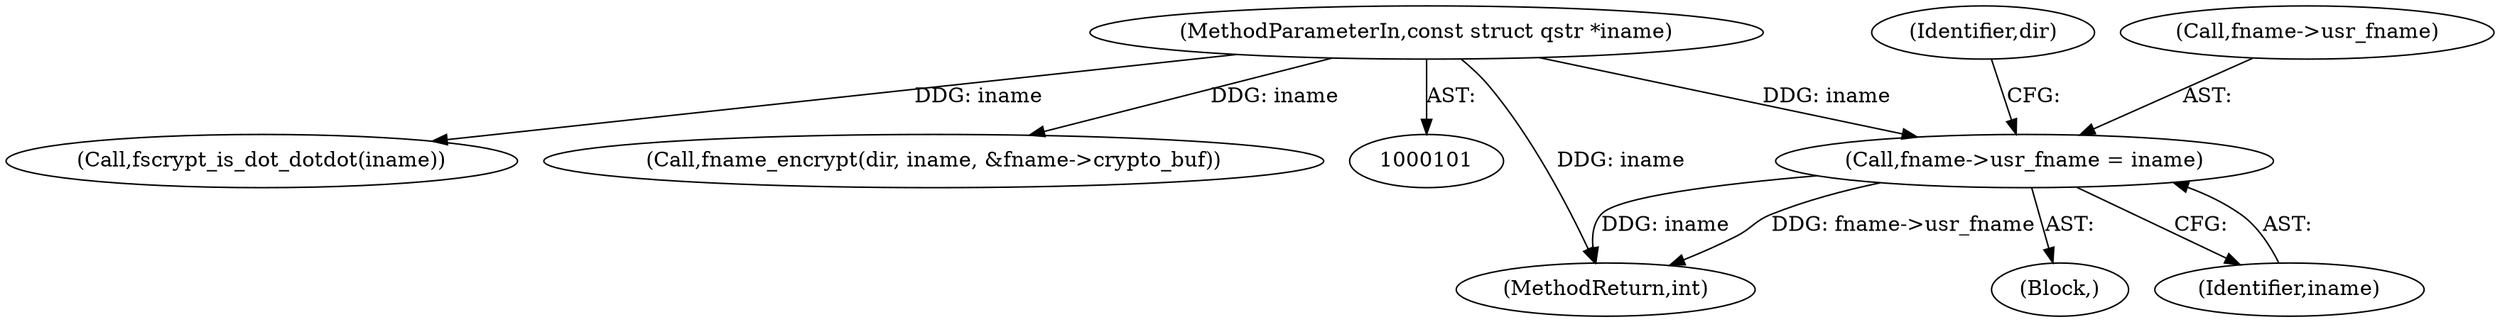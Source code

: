 digraph "0_linux_1b53cf9815bb4744958d41f3795d5d5a1d365e2d_0@pointer" {
"1000120" [label="(Call,fname->usr_fname = iname)"];
"1000103" [label="(MethodParameterIn,const struct qstr *iname)"];
"1000129" [label="(Identifier,dir)"];
"1000377" [label="(MethodReturn,int)"];
"1000130" [label="(Call,fscrypt_is_dot_dotdot(iname))"];
"1000121" [label="(Call,fname->usr_fname)"];
"1000103" [label="(MethodParameterIn,const struct qstr *iname)"];
"1000190" [label="(Call,fname_encrypt(dir, iname, &fname->crypto_buf))"];
"1000106" [label="(Block,)"];
"1000124" [label="(Identifier,iname)"];
"1000120" [label="(Call,fname->usr_fname = iname)"];
"1000120" -> "1000106"  [label="AST: "];
"1000120" -> "1000124"  [label="CFG: "];
"1000121" -> "1000120"  [label="AST: "];
"1000124" -> "1000120"  [label="AST: "];
"1000129" -> "1000120"  [label="CFG: "];
"1000120" -> "1000377"  [label="DDG: fname->usr_fname"];
"1000120" -> "1000377"  [label="DDG: iname"];
"1000103" -> "1000120"  [label="DDG: iname"];
"1000103" -> "1000101"  [label="AST: "];
"1000103" -> "1000377"  [label="DDG: iname"];
"1000103" -> "1000130"  [label="DDG: iname"];
"1000103" -> "1000190"  [label="DDG: iname"];
}
